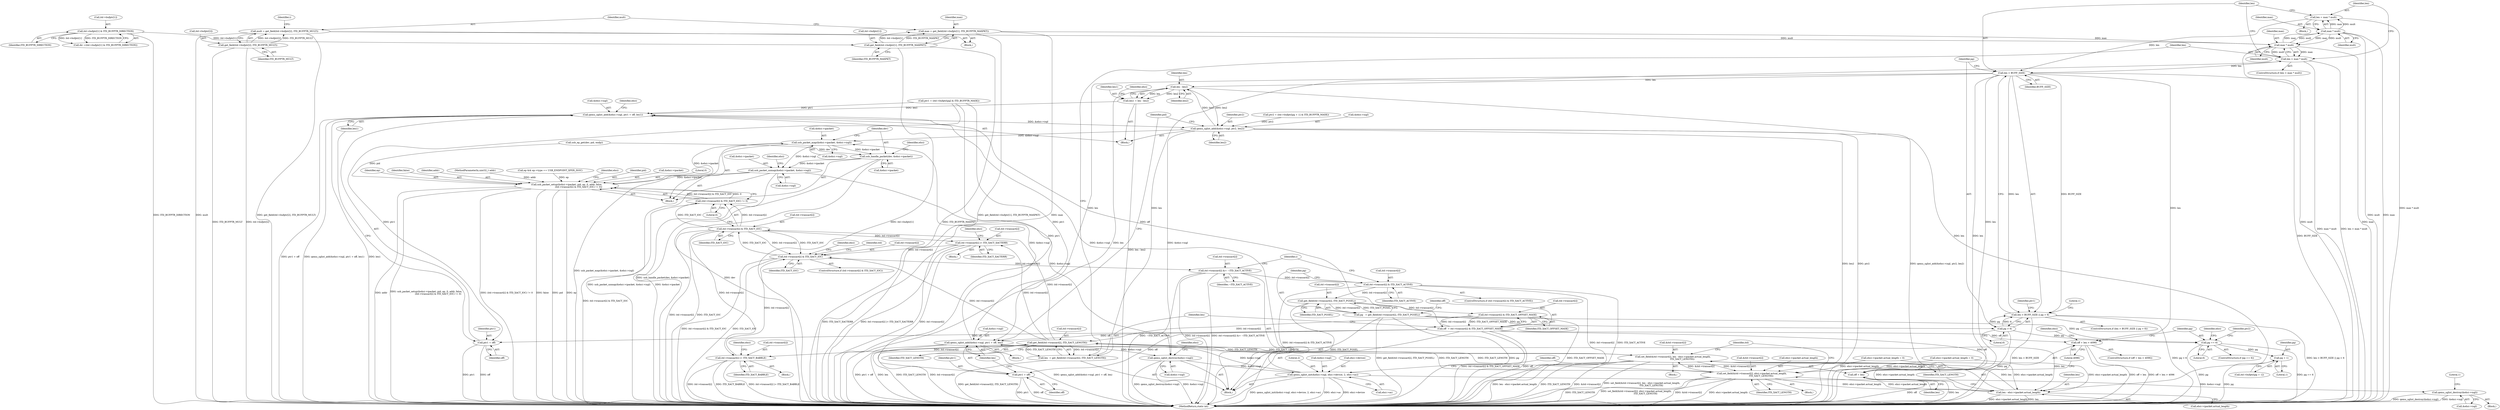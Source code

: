 digraph "0_qemu_b16c129daf0fed91febbb88de23dae8271c8898a@integer" {
"1000229" [label="(Call,len = max * mult)"];
"1000231" [label="(Call,max * mult)"];
"1000225" [label="(Call,max * mult)"];
"1000158" [label="(Call,max = get_field(itd->bufptr[1], ITD_BUFPTR_MAXPKT))"];
"1000160" [label="(Call,get_field(itd->bufptr[1], ITD_BUFPTR_MAXPKT))"];
"1000133" [label="(Call,itd->bufptr[1] & ITD_BUFPTR_DIRECTION)"];
"1000167" [label="(Call,mult = get_field(itd->bufptr[2], ITD_BUFPTR_MULT))"];
"1000169" [label="(Call,get_field(itd->bufptr[2], ITD_BUFPTR_MULT))"];
"1000236" [label="(Call,len > BUFF_SIZE)"];
"1000235" [label="(Call,len > BUFF_SIZE || pg > 6)"];
"1000268" [label="(Call,off + len > 4096)"];
"1000269" [label="(Call,off + len)"];
"1000301" [label="(Call,len - len2)"];
"1000299" [label="(Call,len1 = len - len2)"];
"1000304" [label="(Call,qemu_sglist_add(&ehci->isgl, ptr1 + off, len1))"];
"1000313" [label="(Call,qemu_sglist_add(&ehci->isgl, ptr2, len2))"];
"1000376" [label="(Call,usb_packet_map(&ehci->ipacket, &ehci->isgl))"];
"1000385" [label="(Call,usb_handle_packet(dev, &ehci->ipacket))"];
"1000391" [label="(Call,usb_packet_unmap(&ehci->ipacket, &ehci->isgl))"];
"1000357" [label="(Call,usb_packet_setup(&ehci->ipacket, pid, ep, 0, addr, false,\n                                 (itd->transact[i] & ITD_XACT_IOC) != 0))"];
"1000418" [label="(Call,qemu_sglist_destroy(&ehci->isgl))"];
"1000255" [label="(Call,qemu_sglist_init(&ehci->isgl, ehci->device, 2, ehci->as))"];
"1000279" [label="(Call,qemu_sglist_destroy(&ehci->isgl))"];
"1000322" [label="(Call,qemu_sglist_add(&ehci->isgl, ptr1 + off, len))"];
"1000489" [label="(Call,len - ehci->ipacket.actual_length)"];
"1000482" [label="(Call,set_field(&itd->transact[i], len - ehci->ipacket.actual_length,\n                          ITD_XACT_LENGTH))"];
"1000215" [label="(Call,get_field(itd->transact[i], ITD_XACT_LENGTH))"];
"1000213" [label="(Call,len  = get_field(itd->transact[i], ITD_XACT_LENGTH))"];
"1000223" [label="(Call,len > max * mult)"];
"1000368" [label="(Call,itd->transact[i] & ITD_XACT_IOC)"];
"1000367" [label="(Call,(itd->transact[i] & ITD_XACT_IOC) != 0)"];
"1000446" [label="(Call,itd->transact[i] |= ITD_XACT_XACTERR)"];
"1000513" [label="(Call,itd->transact[i] & ITD_XACT_IOC)"];
"1000524" [label="(Call,itd->transact[i] &= ~ITD_XACT_ACTIVE)"];
"1000187" [label="(Call,itd->transact[i] & ITD_XACT_ACTIVE)"];
"1000197" [label="(Call,get_field(itd->transact[i], ITD_XACT_PGSEL))"];
"1000195" [label="(Call,pg   = get_field(itd->transact[i], ITD_XACT_PGSEL))"];
"1000239" [label="(Call,pg > 6)"];
"1000275" [label="(Call,pg == 6)"];
"1000294" [label="(Call,pg + 1)"];
"1000206" [label="(Call,itd->transact[i] & ITD_XACT_OFFSET_MASK)"];
"1000204" [label="(Call,off  = itd->transact[i] & ITD_XACT_OFFSET_MASK)"];
"1000309" [label="(Call,ptr1 + off)"];
"1000327" [label="(Call,ptr1 + off)"];
"1000458" [label="(Call,itd->transact[i] |= ITD_XACT_BABBLE)"];
"1000499" [label="(Call,set_field(&itd->transact[i], ehci->ipacket.actual_length,\n                          ITD_XACT_LENGTH))"];
"1000396" [label="(Call,&ehci->isgl)"];
"1000246" [label="(Call,ptr1 = (itd->bufptr[pg] & ITD_BUFPTR_MASK))"];
"1000175" [label="(Identifier,ITD_BUFPTR_MULT)"];
"1000381" [label="(Call,&ehci->isgl)"];
"1000500" [label="(Call,&itd->transact[i])"];
"1000195" [label="(Call,pg   = get_field(itd->transact[i], ITD_XACT_PGSEL))"];
"1000228" [label="(Block,)"];
"1000296" [label="(Literal,1)"];
"1000272" [label="(Literal,4096)"];
"1000481" [label="(Block,)"];
"1000363" [label="(Identifier,ep)"];
"1000282" [label="(Identifier,ehci)"];
"1000452" [label="(Identifier,ITD_XACT_XACTERR)"];
"1000314" [label="(Call,&ehci->isgl)"];
"1000330" [label="(Identifier,len)"];
"1000235" [label="(Call,len > BUFF_SIZE || pg > 6)"];
"1000386" [label="(Identifier,dev)"];
"1000267" [label="(ControlStructure,if (off + len > 4096))"];
"1000300" [label="(Identifier,len1)"];
"1000447" [label="(Call,itd->transact[i])"];
"1000411" [label="(Call,ehci->ipacket.actual_length = 0)"];
"1000216" [label="(Call,itd->transact[i])"];
"1000239" [label="(Call,pg > 6)"];
"1000111" [label="(Block,)"];
"1000169" [label="(Call,get_field(itd->bufptr[2], ITD_BUFPTR_MULT))"];
"1000280" [label="(Call,&ehci->isgl)"];
"1000458" [label="(Call,itd->transact[i] |= ITD_XACT_BABBLE)"];
"1000513" [label="(Call,itd->transact[i] & ITD_XACT_IOC)"];
"1000198" [label="(Call,itd->transact[i])"];
"1000394" [label="(Identifier,ehci)"];
"1000276" [label="(Identifier,pg)"];
"1000364" [label="(Literal,0)"];
"1000193" [label="(Identifier,ITD_XACT_ACTIVE)"];
"1000368" [label="(Call,itd->transact[i] & ITD_XACT_IOC)"];
"1000241" [label="(Literal,6)"];
"1000318" [label="(Identifier,ptr2)"];
"1000212" [label="(Identifier,ITD_XACT_OFFSET_MASK)"];
"1000236" [label="(Call,len > BUFF_SIZE)"];
"1000328" [label="(Identifier,ptr1)"];
"1000392" [label="(Call,&ehci->ipacket)"];
"1000277" [label="(Literal,6)"];
"1000166" [label="(Identifier,ITD_BUFPTR_MAXPKT)"];
"1000302" [label="(Identifier,len)"];
"1000519" [label="(Identifier,ITD_XACT_IOC)"];
"1000213" [label="(Call,len  = get_field(itd->transact[i], ITD_XACT_LENGTH))"];
"1000385" [label="(Call,usb_handle_packet(dev, &ehci->ipacket))"];
"1000194" [label="(Block,)"];
"1000514" [label="(Call,itd->transact[i])"];
"1000226" [label="(Identifier,max)"];
"1000391" [label="(Call,usb_packet_unmap(&ehci->ipacket, &ehci->isgl))"];
"1000344" [label="(Call,usb_ep_get(dev, pid, endp))"];
"1000445" [label="(Block,)"];
"1000516" [label="(Identifier,itd)"];
"1000375" [label="(Literal,0)"];
"1000325" [label="(Identifier,ehci)"];
"1000312" [label="(Identifier,len1)"];
"1000203" [label="(Identifier,ITD_XACT_PGSEL)"];
"1000491" [label="(Call,ehci->ipacket.actual_length)"];
"1000233" [label="(Identifier,mult)"];
"1000232" [label="(Identifier,max)"];
"1000512" [label="(ControlStructure,if (itd->transact[i] & ITD_XACT_IOC))"];
"1000275" [label="(Call,pg == 6)"];
"1000240" [label="(Identifier,pg)"];
"1000222" [label="(ControlStructure,if (len > max * mult))"];
"1000260" [label="(Call,ehci->device)"];
"1000229" [label="(Call,len = max * mult)"];
"1000274" [label="(ControlStructure,if (pg == 6))"];
"1000134" [label="(Call,itd->bufptr[1])"];
"1000366" [label="(Identifier,false)"];
"1000376" [label="(Call,usb_packet_map(&ehci->ipacket, &ehci->isgl))"];
"1000470" [label="(Call,ehci->ipacket.actual_length = 0)"];
"1000305" [label="(Call,&ehci->isgl)"];
"1000207" [label="(Call,itd->transact[i])"];
"1000238" [label="(Identifier,BUFF_SIZE)"];
"1000489" [label="(Call,len - ehci->ipacket.actual_length)"];
"1000303" [label="(Identifier,len2)"];
"1000263" [label="(Literal,2)"];
"1000158" [label="(Call,max = get_field(itd->bufptr[1], ITD_BUFPTR_MAXPKT))"];
"1000214" [label="(Identifier,len)"];
"1000204" [label="(Call,off  = itd->transact[i] & ITD_XACT_OFFSET_MASK)"];
"1000234" [label="(ControlStructure,if (len > BUFF_SIZE || pg > 6))"];
"1000269" [label="(Call,off + len)"];
"1000295" [label="(Identifier,pg)"];
"1000255" [label="(Call,qemu_sglist_init(&ehci->isgl, ehci->device, 2, ehci->as))"];
"1000256" [label="(Call,&ehci->isgl)"];
"1000188" [label="(Call,itd->transact[i])"];
"1000279" [label="(Call,qemu_sglist_destroy(&ehci->isgl))"];
"1000459" [label="(Call,itd->transact[i])"];
"1000499" [label="(Call,set_field(&itd->transact[i], ehci->ipacket.actual_length,\n                          ITD_XACT_LENGTH))"];
"1000426" [label="(Identifier,ehci)"];
"1000365" [label="(Identifier,addr)"];
"1000327" [label="(Call,ptr1 + off)"];
"1000483" [label="(Call,&itd->transact[i])"];
"1000205" [label="(Identifier,off)"];
"1000237" [label="(Identifier,len)"];
"1000268" [label="(Call,off + len > 4096)"];
"1000323" [label="(Call,&ehci->isgl)"];
"1000110" [label="(MethodParameterIn,uint32_t addr)"];
"1000387" [label="(Call,&ehci->ipacket)"];
"1000170" [label="(Call,itd->bufptr[2])"];
"1000466" [label="(Identifier,ehci)"];
"1000374" [label="(Identifier,ITD_XACT_IOC)"];
"1000270" [label="(Identifier,off)"];
"1000223" [label="(Call,len > max * mult)"];
"1000464" [label="(Identifier,ITD_XACT_BABBLE)"];
"1000421" [label="(Identifier,ehci)"];
"1000206" [label="(Call,itd->transact[i] & ITD_XACT_OFFSET_MASK)"];
"1000311" [label="(Identifier,off)"];
"1000349" [label="(Call,ep && ep->type == USB_ENDPOINT_XFER_ISOC)"];
"1000356" [label="(Block,)"];
"1000357" [label="(Call,usb_packet_setup(&ehci->ipacket, pid, ep, 0, addr, false,\n                                 (itd->transact[i] & ITD_XACT_IOC) != 0))"];
"1000496" [label="(Identifier,ITD_XACT_LENGTH)"];
"1000310" [label="(Identifier,ptr1)"];
"1000522" [label="(Identifier,ehci)"];
"1000511" [label="(Identifier,ITD_XACT_LENGTH)"];
"1000309" [label="(Call,ptr1 + off)"];
"1000530" [label="(Identifier,~ITD_XACT_ACTIVE)"];
"1000498" [label="(Block,)"];
"1000287" [label="(Call,ptr2 = (itd->bufptr[pg + 1] & ITD_BUFPTR_MASK))"];
"1000197" [label="(Call,get_field(itd->transact[i], ITD_XACT_PGSEL))"];
"1000367" [label="(Call,(itd->transact[i] & ITD_XACT_IOC) != 0)"];
"1000187" [label="(Call,itd->transact[i] & ITD_XACT_ACTIVE)"];
"1000196" [label="(Identifier,pg)"];
"1000225" [label="(Call,max * mult)"];
"1000304" [label="(Call,qemu_sglist_add(&ehci->isgl, ptr1 + off, len1))"];
"1000231" [label="(Call,max * mult)"];
"1000329" [label="(Identifier,off)"];
"1000167" [label="(Call,mult = get_field(itd->bufptr[2], ITD_BUFPTR_MULT))"];
"1000307" [label="(Identifier,ehci)"];
"1000286" [label="(Literal,1)"];
"1000454" [label="(Identifier,ehci)"];
"1000506" [label="(Call,ehci->ipacket.actual_length)"];
"1000299" [label="(Call,len1 = len - len2)"];
"1000490" [label="(Identifier,len)"];
"1000533" [label="(MethodReturn,static int)"];
"1000446" [label="(Call,itd->transact[i] |= ITD_XACT_XACTERR)"];
"1000369" [label="(Call,itd->transact[i])"];
"1000321" [label="(Block,)"];
"1000294" [label="(Call,pg + 1)"];
"1000168" [label="(Identifier,mult)"];
"1000316" [label="(Identifier,ehci)"];
"1000273" [label="(Block,)"];
"1000227" [label="(Identifier,mult)"];
"1000186" [label="(ControlStructure,if (itd->transact[i] & ITD_XACT_ACTIVE))"];
"1000319" [label="(Identifier,len2)"];
"1000161" [label="(Call,itd->bufptr[1])"];
"1000332" [label="(Identifier,pid)"];
"1000301" [label="(Call,len - len2)"];
"1000527" [label="(Identifier,itd)"];
"1000160" [label="(Call,get_field(itd->bufptr[1], ITD_BUFPTR_MAXPKT))"];
"1000525" [label="(Call,itd->transact[i])"];
"1000377" [label="(Call,&ehci->ipacket)"];
"1000131" [label="(Call,dir =(itd->bufptr[1] & ITD_BUFPTR_DIRECTION))"];
"1000290" [label="(Call,itd->bufptr[pg + 1])"];
"1000133" [label="(Call,itd->bufptr[1] & ITD_BUFPTR_DIRECTION)"];
"1000230" [label="(Identifier,len)"];
"1000221" [label="(Identifier,ITD_XACT_LENGTH)"];
"1000313" [label="(Call,qemu_sglist_add(&ehci->isgl, ptr2, len2))"];
"1000184" [label="(Identifier,i)"];
"1000429" [label="(Block,)"];
"1000271" [label="(Identifier,len)"];
"1000178" [label="(Identifier,i)"];
"1000139" [label="(Identifier,ITD_BUFPTR_DIRECTION)"];
"1000524" [label="(Call,itd->transact[i] &= ~ITD_XACT_ACTIVE)"];
"1000247" [label="(Identifier,ptr1)"];
"1000419" [label="(Call,&ehci->isgl)"];
"1000482" [label="(Call,set_field(&itd->transact[i], len - ehci->ipacket.actual_length,\n                          ITD_XACT_LENGTH))"];
"1000224" [label="(Identifier,len)"];
"1000322" [label="(Call,qemu_sglist_add(&ehci->isgl, ptr1 + off, len))"];
"1000264" [label="(Call,ehci->as)"];
"1000278" [label="(Block,)"];
"1000288" [label="(Identifier,ptr2)"];
"1000159" [label="(Identifier,max)"];
"1000245" [label="(Literal,1)"];
"1000379" [label="(Identifier,ehci)"];
"1000418" [label="(Call,qemu_sglist_destroy(&ehci->isgl))"];
"1000362" [label="(Identifier,pid)"];
"1000358" [label="(Call,&ehci->ipacket)"];
"1000215" [label="(Call,get_field(itd->transact[i], ITD_XACT_LENGTH))"];
"1000229" -> "1000228"  [label="AST: "];
"1000229" -> "1000231"  [label="CFG: "];
"1000230" -> "1000229"  [label="AST: "];
"1000231" -> "1000229"  [label="AST: "];
"1000237" -> "1000229"  [label="CFG: "];
"1000229" -> "1000533"  [label="DDG: max * mult"];
"1000231" -> "1000229"  [label="DDG: max"];
"1000231" -> "1000229"  [label="DDG: mult"];
"1000229" -> "1000236"  [label="DDG: len"];
"1000231" -> "1000233"  [label="CFG: "];
"1000232" -> "1000231"  [label="AST: "];
"1000233" -> "1000231"  [label="AST: "];
"1000231" -> "1000533"  [label="DDG: mult"];
"1000231" -> "1000533"  [label="DDG: max"];
"1000231" -> "1000225"  [label="DDG: max"];
"1000231" -> "1000225"  [label="DDG: mult"];
"1000225" -> "1000231"  [label="DDG: max"];
"1000225" -> "1000231"  [label="DDG: mult"];
"1000225" -> "1000223"  [label="AST: "];
"1000225" -> "1000227"  [label="CFG: "];
"1000226" -> "1000225"  [label="AST: "];
"1000227" -> "1000225"  [label="AST: "];
"1000223" -> "1000225"  [label="CFG: "];
"1000225" -> "1000533"  [label="DDG: mult"];
"1000225" -> "1000533"  [label="DDG: max"];
"1000225" -> "1000223"  [label="DDG: max"];
"1000225" -> "1000223"  [label="DDG: mult"];
"1000158" -> "1000225"  [label="DDG: max"];
"1000167" -> "1000225"  [label="DDG: mult"];
"1000158" -> "1000111"  [label="AST: "];
"1000158" -> "1000160"  [label="CFG: "];
"1000159" -> "1000158"  [label="AST: "];
"1000160" -> "1000158"  [label="AST: "];
"1000168" -> "1000158"  [label="CFG: "];
"1000158" -> "1000533"  [label="DDG: max"];
"1000158" -> "1000533"  [label="DDG: get_field(itd->bufptr[1], ITD_BUFPTR_MAXPKT)"];
"1000160" -> "1000158"  [label="DDG: itd->bufptr[1]"];
"1000160" -> "1000158"  [label="DDG: ITD_BUFPTR_MAXPKT"];
"1000160" -> "1000166"  [label="CFG: "];
"1000161" -> "1000160"  [label="AST: "];
"1000166" -> "1000160"  [label="AST: "];
"1000160" -> "1000533"  [label="DDG: ITD_BUFPTR_MAXPKT"];
"1000160" -> "1000533"  [label="DDG: itd->bufptr[1]"];
"1000133" -> "1000160"  [label="DDG: itd->bufptr[1]"];
"1000133" -> "1000131"  [label="AST: "];
"1000133" -> "1000139"  [label="CFG: "];
"1000134" -> "1000133"  [label="AST: "];
"1000139" -> "1000133"  [label="AST: "];
"1000131" -> "1000133"  [label="CFG: "];
"1000133" -> "1000533"  [label="DDG: ITD_BUFPTR_DIRECTION"];
"1000133" -> "1000131"  [label="DDG: itd->bufptr[1]"];
"1000133" -> "1000131"  [label="DDG: ITD_BUFPTR_DIRECTION"];
"1000167" -> "1000111"  [label="AST: "];
"1000167" -> "1000169"  [label="CFG: "];
"1000168" -> "1000167"  [label="AST: "];
"1000169" -> "1000167"  [label="AST: "];
"1000178" -> "1000167"  [label="CFG: "];
"1000167" -> "1000533"  [label="DDG: mult"];
"1000167" -> "1000533"  [label="DDG: get_field(itd->bufptr[2], ITD_BUFPTR_MULT)"];
"1000169" -> "1000167"  [label="DDG: itd->bufptr[2]"];
"1000169" -> "1000167"  [label="DDG: ITD_BUFPTR_MULT"];
"1000169" -> "1000175"  [label="CFG: "];
"1000170" -> "1000169"  [label="AST: "];
"1000175" -> "1000169"  [label="AST: "];
"1000169" -> "1000533"  [label="DDG: itd->bufptr[2]"];
"1000169" -> "1000533"  [label="DDG: ITD_BUFPTR_MULT"];
"1000236" -> "1000235"  [label="AST: "];
"1000236" -> "1000238"  [label="CFG: "];
"1000237" -> "1000236"  [label="AST: "];
"1000238" -> "1000236"  [label="AST: "];
"1000240" -> "1000236"  [label="CFG: "];
"1000235" -> "1000236"  [label="CFG: "];
"1000236" -> "1000533"  [label="DDG: len"];
"1000236" -> "1000533"  [label="DDG: BUFF_SIZE"];
"1000236" -> "1000235"  [label="DDG: len"];
"1000236" -> "1000235"  [label="DDG: BUFF_SIZE"];
"1000223" -> "1000236"  [label="DDG: len"];
"1000236" -> "1000268"  [label="DDG: len"];
"1000236" -> "1000269"  [label="DDG: len"];
"1000236" -> "1000301"  [label="DDG: len"];
"1000236" -> "1000322"  [label="DDG: len"];
"1000235" -> "1000234"  [label="AST: "];
"1000235" -> "1000239"  [label="CFG: "];
"1000239" -> "1000235"  [label="AST: "];
"1000245" -> "1000235"  [label="CFG: "];
"1000247" -> "1000235"  [label="CFG: "];
"1000235" -> "1000533"  [label="DDG: len > BUFF_SIZE"];
"1000235" -> "1000533"  [label="DDG: pg > 6"];
"1000235" -> "1000533"  [label="DDG: len > BUFF_SIZE || pg > 6"];
"1000239" -> "1000235"  [label="DDG: pg"];
"1000239" -> "1000235"  [label="DDG: 6"];
"1000268" -> "1000267"  [label="AST: "];
"1000268" -> "1000272"  [label="CFG: "];
"1000269" -> "1000268"  [label="AST: "];
"1000272" -> "1000268"  [label="AST: "];
"1000276" -> "1000268"  [label="CFG: "];
"1000325" -> "1000268"  [label="CFG: "];
"1000268" -> "1000533"  [label="DDG: off + len"];
"1000268" -> "1000533"  [label="DDG: off + len > 4096"];
"1000204" -> "1000268"  [label="DDG: off"];
"1000269" -> "1000271"  [label="CFG: "];
"1000270" -> "1000269"  [label="AST: "];
"1000271" -> "1000269"  [label="AST: "];
"1000272" -> "1000269"  [label="CFG: "];
"1000269" -> "1000533"  [label="DDG: off"];
"1000269" -> "1000533"  [label="DDG: len"];
"1000204" -> "1000269"  [label="DDG: off"];
"1000301" -> "1000299"  [label="AST: "];
"1000301" -> "1000303"  [label="CFG: "];
"1000302" -> "1000301"  [label="AST: "];
"1000303" -> "1000301"  [label="AST: "];
"1000299" -> "1000301"  [label="CFG: "];
"1000301" -> "1000533"  [label="DDG: len"];
"1000301" -> "1000299"  [label="DDG: len"];
"1000301" -> "1000299"  [label="DDG: len2"];
"1000313" -> "1000301"  [label="DDG: len2"];
"1000301" -> "1000313"  [label="DDG: len2"];
"1000301" -> "1000489"  [label="DDG: len"];
"1000299" -> "1000273"  [label="AST: "];
"1000300" -> "1000299"  [label="AST: "];
"1000307" -> "1000299"  [label="CFG: "];
"1000299" -> "1000533"  [label="DDG: len - len2"];
"1000299" -> "1000304"  [label="DDG: len1"];
"1000304" -> "1000273"  [label="AST: "];
"1000304" -> "1000312"  [label="CFG: "];
"1000305" -> "1000304"  [label="AST: "];
"1000309" -> "1000304"  [label="AST: "];
"1000312" -> "1000304"  [label="AST: "];
"1000316" -> "1000304"  [label="CFG: "];
"1000304" -> "1000533"  [label="DDG: ptr1 + off"];
"1000304" -> "1000533"  [label="DDG: len1"];
"1000304" -> "1000533"  [label="DDG: qemu_sglist_add(&ehci->isgl, ptr1 + off, len1)"];
"1000255" -> "1000304"  [label="DDG: &ehci->isgl"];
"1000246" -> "1000304"  [label="DDG: ptr1"];
"1000204" -> "1000304"  [label="DDG: off"];
"1000304" -> "1000313"  [label="DDG: &ehci->isgl"];
"1000313" -> "1000273"  [label="AST: "];
"1000313" -> "1000319"  [label="CFG: "];
"1000314" -> "1000313"  [label="AST: "];
"1000318" -> "1000313"  [label="AST: "];
"1000319" -> "1000313"  [label="AST: "];
"1000332" -> "1000313"  [label="CFG: "];
"1000313" -> "1000533"  [label="DDG: ptr2"];
"1000313" -> "1000533"  [label="DDG: qemu_sglist_add(&ehci->isgl, ptr2, len2)"];
"1000313" -> "1000533"  [label="DDG: len2"];
"1000287" -> "1000313"  [label="DDG: ptr2"];
"1000313" -> "1000376"  [label="DDG: &ehci->isgl"];
"1000313" -> "1000418"  [label="DDG: &ehci->isgl"];
"1000376" -> "1000356"  [label="AST: "];
"1000376" -> "1000381"  [label="CFG: "];
"1000377" -> "1000376"  [label="AST: "];
"1000381" -> "1000376"  [label="AST: "];
"1000386" -> "1000376"  [label="CFG: "];
"1000376" -> "1000533"  [label="DDG: usb_packet_map(&ehci->ipacket, &ehci->isgl)"];
"1000357" -> "1000376"  [label="DDG: &ehci->ipacket"];
"1000322" -> "1000376"  [label="DDG: &ehci->isgl"];
"1000376" -> "1000385"  [label="DDG: &ehci->ipacket"];
"1000376" -> "1000391"  [label="DDG: &ehci->isgl"];
"1000385" -> "1000356"  [label="AST: "];
"1000385" -> "1000387"  [label="CFG: "];
"1000386" -> "1000385"  [label="AST: "];
"1000387" -> "1000385"  [label="AST: "];
"1000394" -> "1000385"  [label="CFG: "];
"1000385" -> "1000533"  [label="DDG: dev"];
"1000385" -> "1000533"  [label="DDG: usb_handle_packet(dev, &ehci->ipacket)"];
"1000344" -> "1000385"  [label="DDG: dev"];
"1000385" -> "1000391"  [label="DDG: &ehci->ipacket"];
"1000391" -> "1000356"  [label="AST: "];
"1000391" -> "1000396"  [label="CFG: "];
"1000392" -> "1000391"  [label="AST: "];
"1000396" -> "1000391"  [label="AST: "];
"1000421" -> "1000391"  [label="CFG: "];
"1000391" -> "1000533"  [label="DDG: &ehci->ipacket"];
"1000391" -> "1000533"  [label="DDG: usb_packet_unmap(&ehci->ipacket, &ehci->isgl)"];
"1000391" -> "1000357"  [label="DDG: &ehci->ipacket"];
"1000391" -> "1000418"  [label="DDG: &ehci->isgl"];
"1000357" -> "1000356"  [label="AST: "];
"1000357" -> "1000367"  [label="CFG: "];
"1000358" -> "1000357"  [label="AST: "];
"1000362" -> "1000357"  [label="AST: "];
"1000363" -> "1000357"  [label="AST: "];
"1000364" -> "1000357"  [label="AST: "];
"1000365" -> "1000357"  [label="AST: "];
"1000366" -> "1000357"  [label="AST: "];
"1000367" -> "1000357"  [label="AST: "];
"1000379" -> "1000357"  [label="CFG: "];
"1000357" -> "1000533"  [label="DDG: addr"];
"1000357" -> "1000533"  [label="DDG: usb_packet_setup(&ehci->ipacket, pid, ep, 0, addr, false,\n                                 (itd->transact[i] & ITD_XACT_IOC) != 0)"];
"1000357" -> "1000533"  [label="DDG: (itd->transact[i] & ITD_XACT_IOC) != 0"];
"1000357" -> "1000533"  [label="DDG: false"];
"1000357" -> "1000533"  [label="DDG: pid"];
"1000357" -> "1000533"  [label="DDG: ep"];
"1000344" -> "1000357"  [label="DDG: pid"];
"1000349" -> "1000357"  [label="DDG: ep"];
"1000110" -> "1000357"  [label="DDG: addr"];
"1000367" -> "1000357"  [label="DDG: itd->transact[i] & ITD_XACT_IOC"];
"1000367" -> "1000357"  [label="DDG: 0"];
"1000418" -> "1000194"  [label="AST: "];
"1000418" -> "1000419"  [label="CFG: "];
"1000419" -> "1000418"  [label="AST: "];
"1000426" -> "1000418"  [label="CFG: "];
"1000418" -> "1000533"  [label="DDG: qemu_sglist_destroy(&ehci->isgl)"];
"1000418" -> "1000533"  [label="DDG: &ehci->isgl"];
"1000418" -> "1000255"  [label="DDG: &ehci->isgl"];
"1000322" -> "1000418"  [label="DDG: &ehci->isgl"];
"1000255" -> "1000194"  [label="AST: "];
"1000255" -> "1000264"  [label="CFG: "];
"1000256" -> "1000255"  [label="AST: "];
"1000260" -> "1000255"  [label="AST: "];
"1000263" -> "1000255"  [label="AST: "];
"1000264" -> "1000255"  [label="AST: "];
"1000270" -> "1000255"  [label="CFG: "];
"1000255" -> "1000533"  [label="DDG: ehci->device"];
"1000255" -> "1000533"  [label="DDG: qemu_sglist_init(&ehci->isgl, ehci->device, 2, ehci->as)"];
"1000255" -> "1000533"  [label="DDG: ehci->as"];
"1000255" -> "1000279"  [label="DDG: &ehci->isgl"];
"1000255" -> "1000322"  [label="DDG: &ehci->isgl"];
"1000279" -> "1000278"  [label="AST: "];
"1000279" -> "1000280"  [label="CFG: "];
"1000280" -> "1000279"  [label="AST: "];
"1000286" -> "1000279"  [label="CFG: "];
"1000279" -> "1000533"  [label="DDG: &ehci->isgl"];
"1000279" -> "1000533"  [label="DDG: qemu_sglist_destroy(&ehci->isgl)"];
"1000322" -> "1000321"  [label="AST: "];
"1000322" -> "1000330"  [label="CFG: "];
"1000323" -> "1000322"  [label="AST: "];
"1000327" -> "1000322"  [label="AST: "];
"1000330" -> "1000322"  [label="AST: "];
"1000332" -> "1000322"  [label="CFG: "];
"1000322" -> "1000533"  [label="DDG: len"];
"1000322" -> "1000533"  [label="DDG: qemu_sglist_add(&ehci->isgl, ptr1 + off, len)"];
"1000322" -> "1000533"  [label="DDG: ptr1 + off"];
"1000246" -> "1000322"  [label="DDG: ptr1"];
"1000204" -> "1000322"  [label="DDG: off"];
"1000322" -> "1000489"  [label="DDG: len"];
"1000489" -> "1000482"  [label="AST: "];
"1000489" -> "1000491"  [label="CFG: "];
"1000490" -> "1000489"  [label="AST: "];
"1000491" -> "1000489"  [label="AST: "];
"1000496" -> "1000489"  [label="CFG: "];
"1000489" -> "1000533"  [label="DDG: ehci->ipacket.actual_length"];
"1000489" -> "1000533"  [label="DDG: len"];
"1000489" -> "1000482"  [label="DDG: len"];
"1000489" -> "1000482"  [label="DDG: ehci->ipacket.actual_length"];
"1000499" -> "1000489"  [label="DDG: ehci->ipacket.actual_length"];
"1000411" -> "1000489"  [label="DDG: ehci->ipacket.actual_length"];
"1000470" -> "1000489"  [label="DDG: ehci->ipacket.actual_length"];
"1000489" -> "1000499"  [label="DDG: ehci->ipacket.actual_length"];
"1000482" -> "1000481"  [label="AST: "];
"1000482" -> "1000496"  [label="CFG: "];
"1000483" -> "1000482"  [label="AST: "];
"1000496" -> "1000482"  [label="AST: "];
"1000516" -> "1000482"  [label="CFG: "];
"1000482" -> "1000533"  [label="DDG: len - ehci->ipacket.actual_length"];
"1000482" -> "1000533"  [label="DDG: ITD_XACT_LENGTH"];
"1000482" -> "1000533"  [label="DDG: &itd->transact[i]"];
"1000482" -> "1000533"  [label="DDG: set_field(&itd->transact[i], len - ehci->ipacket.actual_length,\n                          ITD_XACT_LENGTH)"];
"1000482" -> "1000215"  [label="DDG: ITD_XACT_LENGTH"];
"1000499" -> "1000482"  [label="DDG: &itd->transact[i]"];
"1000215" -> "1000482"  [label="DDG: ITD_XACT_LENGTH"];
"1000482" -> "1000499"  [label="DDG: &itd->transact[i]"];
"1000215" -> "1000213"  [label="AST: "];
"1000215" -> "1000221"  [label="CFG: "];
"1000216" -> "1000215"  [label="AST: "];
"1000221" -> "1000215"  [label="AST: "];
"1000213" -> "1000215"  [label="CFG: "];
"1000215" -> "1000533"  [label="DDG: ITD_XACT_LENGTH"];
"1000215" -> "1000533"  [label="DDG: itd->transact[i]"];
"1000215" -> "1000213"  [label="DDG: itd->transact[i]"];
"1000215" -> "1000213"  [label="DDG: ITD_XACT_LENGTH"];
"1000206" -> "1000215"  [label="DDG: itd->transact[i]"];
"1000499" -> "1000215"  [label="DDG: ITD_XACT_LENGTH"];
"1000215" -> "1000368"  [label="DDG: itd->transact[i]"];
"1000215" -> "1000446"  [label="DDG: itd->transact[i]"];
"1000215" -> "1000458"  [label="DDG: itd->transact[i]"];
"1000215" -> "1000499"  [label="DDG: ITD_XACT_LENGTH"];
"1000215" -> "1000513"  [label="DDG: itd->transact[i]"];
"1000213" -> "1000194"  [label="AST: "];
"1000214" -> "1000213"  [label="AST: "];
"1000224" -> "1000213"  [label="CFG: "];
"1000213" -> "1000533"  [label="DDG: get_field(itd->transact[i], ITD_XACT_LENGTH)"];
"1000213" -> "1000223"  [label="DDG: len"];
"1000223" -> "1000222"  [label="AST: "];
"1000224" -> "1000223"  [label="AST: "];
"1000230" -> "1000223"  [label="CFG: "];
"1000237" -> "1000223"  [label="CFG: "];
"1000223" -> "1000533"  [label="DDG: max * mult"];
"1000223" -> "1000533"  [label="DDG: len > max * mult"];
"1000368" -> "1000367"  [label="AST: "];
"1000368" -> "1000374"  [label="CFG: "];
"1000369" -> "1000368"  [label="AST: "];
"1000374" -> "1000368"  [label="AST: "];
"1000375" -> "1000368"  [label="CFG: "];
"1000368" -> "1000533"  [label="DDG: itd->transact[i]"];
"1000368" -> "1000533"  [label="DDG: ITD_XACT_IOC"];
"1000368" -> "1000367"  [label="DDG: itd->transact[i]"];
"1000368" -> "1000367"  [label="DDG: ITD_XACT_IOC"];
"1000513" -> "1000368"  [label="DDG: ITD_XACT_IOC"];
"1000368" -> "1000446"  [label="DDG: itd->transact[i]"];
"1000368" -> "1000458"  [label="DDG: itd->transact[i]"];
"1000368" -> "1000513"  [label="DDG: itd->transact[i]"];
"1000368" -> "1000513"  [label="DDG: ITD_XACT_IOC"];
"1000367" -> "1000375"  [label="CFG: "];
"1000375" -> "1000367"  [label="AST: "];
"1000367" -> "1000533"  [label="DDG: itd->transact[i] & ITD_XACT_IOC"];
"1000446" -> "1000445"  [label="AST: "];
"1000446" -> "1000452"  [label="CFG: "];
"1000447" -> "1000446"  [label="AST: "];
"1000452" -> "1000446"  [label="AST: "];
"1000454" -> "1000446"  [label="CFG: "];
"1000446" -> "1000533"  [label="DDG: itd->transact[i]"];
"1000446" -> "1000533"  [label="DDG: ITD_XACT_XACTERR"];
"1000446" -> "1000533"  [label="DDG: itd->transact[i] |= ITD_XACT_XACTERR"];
"1000446" -> "1000513"  [label="DDG: itd->transact[i]"];
"1000513" -> "1000512"  [label="AST: "];
"1000513" -> "1000519"  [label="CFG: "];
"1000514" -> "1000513"  [label="AST: "];
"1000519" -> "1000513"  [label="AST: "];
"1000522" -> "1000513"  [label="CFG: "];
"1000527" -> "1000513"  [label="CFG: "];
"1000513" -> "1000533"  [label="DDG: itd->transact[i] & ITD_XACT_IOC"];
"1000513" -> "1000533"  [label="DDG: ITD_XACT_IOC"];
"1000458" -> "1000513"  [label="DDG: itd->transact[i]"];
"1000513" -> "1000524"  [label="DDG: itd->transact[i]"];
"1000524" -> "1000194"  [label="AST: "];
"1000524" -> "1000530"  [label="CFG: "];
"1000525" -> "1000524"  [label="AST: "];
"1000530" -> "1000524"  [label="AST: "];
"1000184" -> "1000524"  [label="CFG: "];
"1000524" -> "1000533"  [label="DDG: itd->transact[i]"];
"1000524" -> "1000533"  [label="DDG: itd->transact[i] &= ~ITD_XACT_ACTIVE"];
"1000524" -> "1000533"  [label="DDG: ~ITD_XACT_ACTIVE"];
"1000524" -> "1000187"  [label="DDG: itd->transact[i]"];
"1000187" -> "1000186"  [label="AST: "];
"1000187" -> "1000193"  [label="CFG: "];
"1000188" -> "1000187"  [label="AST: "];
"1000193" -> "1000187"  [label="AST: "];
"1000196" -> "1000187"  [label="CFG: "];
"1000184" -> "1000187"  [label="CFG: "];
"1000187" -> "1000533"  [label="DDG: itd->transact[i]"];
"1000187" -> "1000533"  [label="DDG: itd->transact[i] & ITD_XACT_ACTIVE"];
"1000187" -> "1000533"  [label="DDG: ITD_XACT_ACTIVE"];
"1000187" -> "1000197"  [label="DDG: itd->transact[i]"];
"1000197" -> "1000195"  [label="AST: "];
"1000197" -> "1000203"  [label="CFG: "];
"1000198" -> "1000197"  [label="AST: "];
"1000203" -> "1000197"  [label="AST: "];
"1000195" -> "1000197"  [label="CFG: "];
"1000197" -> "1000533"  [label="DDG: ITD_XACT_PGSEL"];
"1000197" -> "1000195"  [label="DDG: itd->transact[i]"];
"1000197" -> "1000195"  [label="DDG: ITD_XACT_PGSEL"];
"1000197" -> "1000206"  [label="DDG: itd->transact[i]"];
"1000195" -> "1000194"  [label="AST: "];
"1000196" -> "1000195"  [label="AST: "];
"1000205" -> "1000195"  [label="CFG: "];
"1000195" -> "1000533"  [label="DDG: get_field(itd->transact[i], ITD_XACT_PGSEL)"];
"1000195" -> "1000533"  [label="DDG: pg"];
"1000195" -> "1000239"  [label="DDG: pg"];
"1000195" -> "1000275"  [label="DDG: pg"];
"1000239" -> "1000241"  [label="CFG: "];
"1000240" -> "1000239"  [label="AST: "];
"1000241" -> "1000239"  [label="AST: "];
"1000239" -> "1000533"  [label="DDG: pg"];
"1000239" -> "1000275"  [label="DDG: pg"];
"1000275" -> "1000274"  [label="AST: "];
"1000275" -> "1000277"  [label="CFG: "];
"1000276" -> "1000275"  [label="AST: "];
"1000277" -> "1000275"  [label="AST: "];
"1000282" -> "1000275"  [label="CFG: "];
"1000288" -> "1000275"  [label="CFG: "];
"1000275" -> "1000533"  [label="DDG: pg == 6"];
"1000275" -> "1000533"  [label="DDG: pg"];
"1000275" -> "1000294"  [label="DDG: pg"];
"1000294" -> "1000290"  [label="AST: "];
"1000294" -> "1000296"  [label="CFG: "];
"1000295" -> "1000294"  [label="AST: "];
"1000296" -> "1000294"  [label="AST: "];
"1000290" -> "1000294"  [label="CFG: "];
"1000294" -> "1000533"  [label="DDG: pg"];
"1000206" -> "1000204"  [label="AST: "];
"1000206" -> "1000212"  [label="CFG: "];
"1000207" -> "1000206"  [label="AST: "];
"1000212" -> "1000206"  [label="AST: "];
"1000204" -> "1000206"  [label="CFG: "];
"1000206" -> "1000533"  [label="DDG: ITD_XACT_OFFSET_MASK"];
"1000206" -> "1000204"  [label="DDG: itd->transact[i]"];
"1000206" -> "1000204"  [label="DDG: ITD_XACT_OFFSET_MASK"];
"1000204" -> "1000194"  [label="AST: "];
"1000205" -> "1000204"  [label="AST: "];
"1000214" -> "1000204"  [label="CFG: "];
"1000204" -> "1000533"  [label="DDG: itd->transact[i] & ITD_XACT_OFFSET_MASK"];
"1000204" -> "1000533"  [label="DDG: off"];
"1000204" -> "1000309"  [label="DDG: off"];
"1000204" -> "1000327"  [label="DDG: off"];
"1000309" -> "1000311"  [label="CFG: "];
"1000310" -> "1000309"  [label="AST: "];
"1000311" -> "1000309"  [label="AST: "];
"1000312" -> "1000309"  [label="CFG: "];
"1000309" -> "1000533"  [label="DDG: ptr1"];
"1000309" -> "1000533"  [label="DDG: off"];
"1000246" -> "1000309"  [label="DDG: ptr1"];
"1000327" -> "1000329"  [label="CFG: "];
"1000328" -> "1000327"  [label="AST: "];
"1000329" -> "1000327"  [label="AST: "];
"1000330" -> "1000327"  [label="CFG: "];
"1000327" -> "1000533"  [label="DDG: ptr1"];
"1000327" -> "1000533"  [label="DDG: off"];
"1000246" -> "1000327"  [label="DDG: ptr1"];
"1000458" -> "1000429"  [label="AST: "];
"1000458" -> "1000464"  [label="CFG: "];
"1000459" -> "1000458"  [label="AST: "];
"1000464" -> "1000458"  [label="AST: "];
"1000466" -> "1000458"  [label="CFG: "];
"1000458" -> "1000533"  [label="DDG: itd->transact[i]"];
"1000458" -> "1000533"  [label="DDG: ITD_XACT_BABBLE"];
"1000458" -> "1000533"  [label="DDG: itd->transact[i] |= ITD_XACT_BABBLE"];
"1000499" -> "1000498"  [label="AST: "];
"1000499" -> "1000511"  [label="CFG: "];
"1000500" -> "1000499"  [label="AST: "];
"1000506" -> "1000499"  [label="AST: "];
"1000511" -> "1000499"  [label="AST: "];
"1000516" -> "1000499"  [label="CFG: "];
"1000499" -> "1000533"  [label="DDG: ehci->ipacket.actual_length"];
"1000499" -> "1000533"  [label="DDG: ITD_XACT_LENGTH"];
"1000499" -> "1000533"  [label="DDG: set_field(&itd->transact[i], ehci->ipacket.actual_length,\n                          ITD_XACT_LENGTH)"];
"1000499" -> "1000533"  [label="DDG: &itd->transact[i]"];
"1000411" -> "1000499"  [label="DDG: ehci->ipacket.actual_length"];
"1000470" -> "1000499"  [label="DDG: ehci->ipacket.actual_length"];
}
